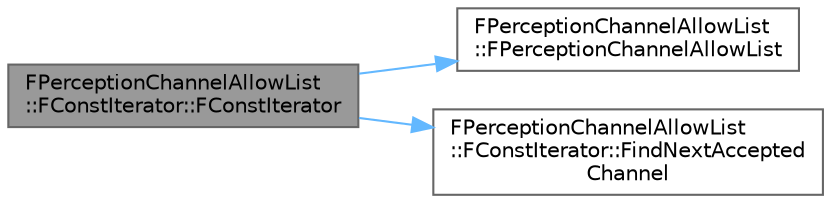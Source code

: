 digraph "FPerceptionChannelAllowList::FConstIterator::FConstIterator"
{
 // INTERACTIVE_SVG=YES
 // LATEX_PDF_SIZE
  bgcolor="transparent";
  edge [fontname=Helvetica,fontsize=10,labelfontname=Helvetica,labelfontsize=10];
  node [fontname=Helvetica,fontsize=10,shape=box,height=0.2,width=0.4];
  rankdir="LR";
  Node1 [id="Node000001",label="FPerceptionChannelAllowList\l::FConstIterator::FConstIterator",height=0.2,width=0.4,color="gray40", fillcolor="grey60", style="filled", fontcolor="black",tooltip=" "];
  Node1 -> Node2 [id="edge1_Node000001_Node000002",color="steelblue1",style="solid",tooltip=" "];
  Node2 [id="Node000002",label="FPerceptionChannelAllowList\l::FPerceptionChannelAllowList",height=0.2,width=0.4,color="grey40", fillcolor="white", style="filled",URL="$d2/dd1/structFPerceptionChannelAllowList.html#a868fc4f7a1d72cccef2081c8ddb39426",tooltip=" "];
  Node1 -> Node3 [id="edge2_Node000001_Node000003",color="steelblue1",style="solid",tooltip=" "];
  Node3 [id="Node000003",label="FPerceptionChannelAllowList\l::FConstIterator::FindNextAccepted\lChannel",height=0.2,width=0.4,color="grey40", fillcolor="white", style="filled",URL="$d4/d05/structFPerceptionChannelAllowList_1_1FConstIterator.html#a2ec5b61510b404ef0e146e3180fa0bc5",tooltip=" "];
}
